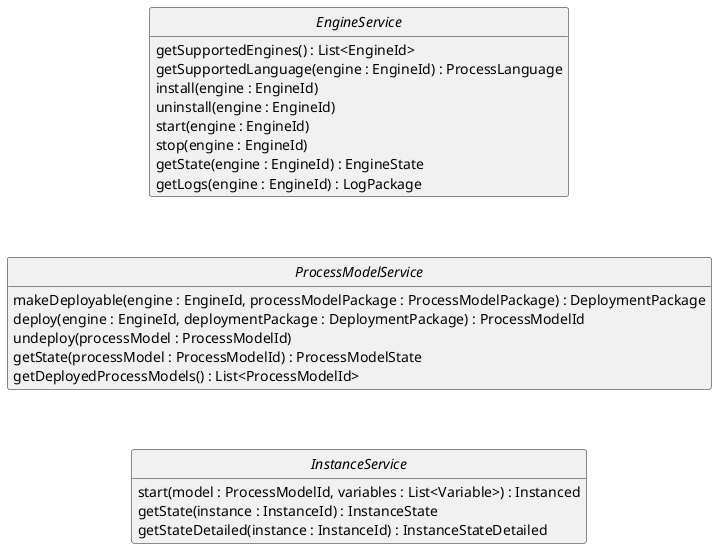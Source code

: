 @startuml


interface EngineService {
    getSupportedEngines() : List<EngineId>
    getSupportedLanguage(engine : EngineId) : ProcessLanguage
    install(engine : EngineId)
    uninstall(engine : EngineId)
    start(engine : EngineId)
    stop(engine : EngineId)
    getState(engine : EngineId) : EngineState
    getLogs(engine : EngineId) : LogPackage
}

interface ProcessModelService {
    makeDeployable(engine : EngineId, processModelPackage : ProcessModelPackage) : DeploymentPackage
    deploy(engine : EngineId, deploymentPackage : DeploymentPackage) : ProcessModelId
    undeploy(processModel : ProcessModelId)
    getState(processModel : ProcessModelId) : ProcessModelState
    getDeployedProcessModels() : List<ProcessModelId>
}

interface InstanceService {
    start(model : ProcessModelId, variables : List<Variable>) : Instanced
    getState(instance : InstanceId) : InstanceState
    getStateDetailed(instance : InstanceId) : InstanceStateDetailed
}

EngineService -[hidden]down- ProcessModelService
ProcessModelService -[hidden]down- InstanceService




hide empty members
hide empty methods
hide circle

skinparam monochrome true
skinparam shadowing false
skinparam packageStyle rect
@enduml
